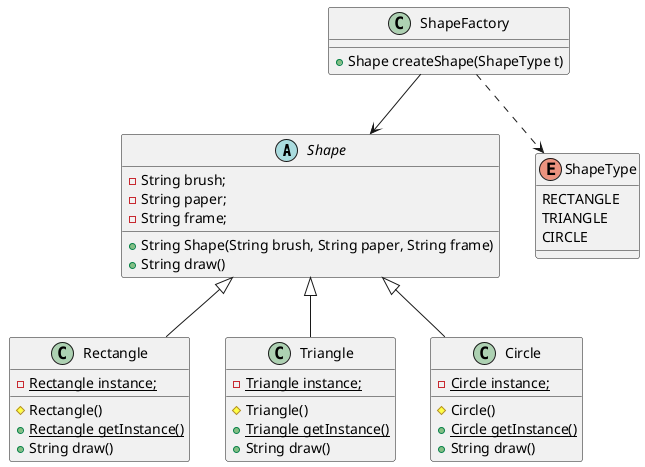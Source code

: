 @startuml
'https://plantuml.com/class-diagram

abstract class Shape{
    - String brush;
    - String paper;
    - String frame;
    + String Shape(String brush, String paper, String frame)
    + String draw()
}

enum ShapeType{
    RECTANGLE
    TRIANGLE
    CIRCLE
}

class ShapeFactory{
    + Shape createShape(ShapeType t)
}

class Rectangle extends Shape{
    - {static} Rectangle instance;
    # Rectangle()
    + {static} Rectangle getInstance()
    + String draw()
}

class Triangle extends Shape{
    - {static} Triangle instance;
    # Triangle()
    + {static} Triangle getInstance()
    + String draw()
}

class Circle extends Shape{
    - {static} Circle instance;
    # Circle()
    + {static} Circle getInstance()
    + String draw()
}

'ShapeFactor chứa kiểu dữ liệu Shape
ShapeFactory --> Shape
'ShapeFactory sử dụng các ShapeType
ShapeFactory ..> ShapeType

@enduml